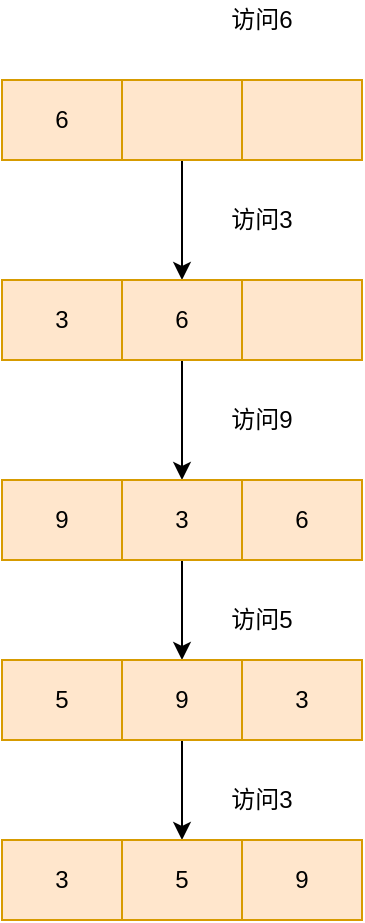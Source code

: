 <mxfile version="14.2.4" type="github">
  <diagram id="RM3w0XorAbCuJemfxaEq" name="Page-1">
    <mxGraphModel dx="946" dy="536" grid="1" gridSize="10" guides="1" tooltips="1" connect="1" arrows="1" fold="1" page="1" pageScale="1" pageWidth="827" pageHeight="1169" math="0" shadow="0">
      <root>
        <mxCell id="0" />
        <mxCell id="1" parent="0" />
        <mxCell id="dT8To8hcCCRivPOEcUgL-34" value="6" style="rounded=0;whiteSpace=wrap;html=1;fillColor=#ffe6cc;strokeColor=#d79b00;" vertex="1" parent="1">
          <mxGeometry x="500" y="140" width="60" height="40" as="geometry" />
        </mxCell>
        <mxCell id="dT8To8hcCCRivPOEcUgL-49" style="edgeStyle=orthogonalEdgeStyle;rounded=0;orthogonalLoop=1;jettySize=auto;html=1;exitX=0.5;exitY=1;exitDx=0;exitDy=0;entryX=0.5;entryY=0;entryDx=0;entryDy=0;" edge="1" parent="1" source="dT8To8hcCCRivPOEcUgL-35" target="dT8To8hcCCRivPOEcUgL-38">
          <mxGeometry relative="1" as="geometry" />
        </mxCell>
        <mxCell id="dT8To8hcCCRivPOEcUgL-35" value="" style="rounded=0;whiteSpace=wrap;html=1;fillColor=#ffe6cc;strokeColor=#d79b00;" vertex="1" parent="1">
          <mxGeometry x="560" y="140" width="60" height="40" as="geometry" />
        </mxCell>
        <mxCell id="dT8To8hcCCRivPOEcUgL-36" value="" style="rounded=0;whiteSpace=wrap;html=1;fillColor=#ffe6cc;strokeColor=#d79b00;" vertex="1" parent="1">
          <mxGeometry x="620" y="140" width="60" height="40" as="geometry" />
        </mxCell>
        <mxCell id="dT8To8hcCCRivPOEcUgL-37" value="3" style="rounded=0;whiteSpace=wrap;html=1;fillColor=#ffe6cc;strokeColor=#d79b00;" vertex="1" parent="1">
          <mxGeometry x="500" y="240" width="60" height="40" as="geometry" />
        </mxCell>
        <mxCell id="dT8To8hcCCRivPOEcUgL-50" style="edgeStyle=orthogonalEdgeStyle;rounded=0;orthogonalLoop=1;jettySize=auto;html=1;" edge="1" parent="1" source="dT8To8hcCCRivPOEcUgL-38" target="dT8To8hcCCRivPOEcUgL-41">
          <mxGeometry relative="1" as="geometry" />
        </mxCell>
        <mxCell id="dT8To8hcCCRivPOEcUgL-38" value="6" style="rounded=0;whiteSpace=wrap;html=1;fillColor=#ffe6cc;strokeColor=#d79b00;" vertex="1" parent="1">
          <mxGeometry x="560" y="240" width="60" height="40" as="geometry" />
        </mxCell>
        <mxCell id="dT8To8hcCCRivPOEcUgL-39" value="" style="rounded=0;whiteSpace=wrap;html=1;fillColor=#ffe6cc;strokeColor=#d79b00;" vertex="1" parent="1">
          <mxGeometry x="620" y="240" width="60" height="40" as="geometry" />
        </mxCell>
        <mxCell id="dT8To8hcCCRivPOEcUgL-40" value="9" style="rounded=0;whiteSpace=wrap;html=1;fillColor=#ffe6cc;strokeColor=#d79b00;" vertex="1" parent="1">
          <mxGeometry x="500" y="340" width="60" height="40" as="geometry" />
        </mxCell>
        <mxCell id="dT8To8hcCCRivPOEcUgL-51" style="edgeStyle=orthogonalEdgeStyle;rounded=0;orthogonalLoop=1;jettySize=auto;html=1;entryX=0.5;entryY=0;entryDx=0;entryDy=0;" edge="1" parent="1" source="dT8To8hcCCRivPOEcUgL-41" target="dT8To8hcCCRivPOEcUgL-44">
          <mxGeometry relative="1" as="geometry" />
        </mxCell>
        <mxCell id="dT8To8hcCCRivPOEcUgL-41" value="3" style="rounded=0;whiteSpace=wrap;html=1;fillColor=#ffe6cc;strokeColor=#d79b00;" vertex="1" parent="1">
          <mxGeometry x="560" y="340" width="60" height="40" as="geometry" />
        </mxCell>
        <mxCell id="dT8To8hcCCRivPOEcUgL-42" value="6" style="rounded=0;whiteSpace=wrap;html=1;fillColor=#ffe6cc;strokeColor=#d79b00;" vertex="1" parent="1">
          <mxGeometry x="620" y="340" width="60" height="40" as="geometry" />
        </mxCell>
        <mxCell id="dT8To8hcCCRivPOEcUgL-43" value="5" style="rounded=0;whiteSpace=wrap;html=1;fillColor=#ffe6cc;strokeColor=#d79b00;" vertex="1" parent="1">
          <mxGeometry x="500" y="430" width="60" height="40" as="geometry" />
        </mxCell>
        <mxCell id="dT8To8hcCCRivPOEcUgL-52" style="edgeStyle=orthogonalEdgeStyle;rounded=0;orthogonalLoop=1;jettySize=auto;html=1;" edge="1" parent="1" source="dT8To8hcCCRivPOEcUgL-44" target="dT8To8hcCCRivPOEcUgL-47">
          <mxGeometry relative="1" as="geometry" />
        </mxCell>
        <mxCell id="dT8To8hcCCRivPOEcUgL-44" value="9" style="rounded=0;whiteSpace=wrap;html=1;fillColor=#ffe6cc;strokeColor=#d79b00;" vertex="1" parent="1">
          <mxGeometry x="560" y="430" width="60" height="40" as="geometry" />
        </mxCell>
        <mxCell id="dT8To8hcCCRivPOEcUgL-45" value="3" style="rounded=0;whiteSpace=wrap;html=1;fillColor=#ffe6cc;strokeColor=#d79b00;" vertex="1" parent="1">
          <mxGeometry x="620" y="430" width="60" height="40" as="geometry" />
        </mxCell>
        <mxCell id="dT8To8hcCCRivPOEcUgL-46" value="3" style="rounded=0;whiteSpace=wrap;html=1;fillColor=#ffe6cc;strokeColor=#d79b00;" vertex="1" parent="1">
          <mxGeometry x="500" y="520" width="60" height="40" as="geometry" />
        </mxCell>
        <mxCell id="dT8To8hcCCRivPOEcUgL-47" value="5" style="rounded=0;whiteSpace=wrap;html=1;fillColor=#ffe6cc;strokeColor=#d79b00;" vertex="1" parent="1">
          <mxGeometry x="560" y="520" width="60" height="40" as="geometry" />
        </mxCell>
        <mxCell id="dT8To8hcCCRivPOEcUgL-48" value="9" style="rounded=0;whiteSpace=wrap;html=1;fillColor=#ffe6cc;strokeColor=#d79b00;" vertex="1" parent="1">
          <mxGeometry x="620" y="520" width="60" height="40" as="geometry" />
        </mxCell>
        <mxCell id="dT8To8hcCCRivPOEcUgL-53" value="访问3" style="text;html=1;strokeColor=none;fillColor=none;align=center;verticalAlign=middle;whiteSpace=wrap;rounded=0;" vertex="1" parent="1">
          <mxGeometry x="610" y="200" width="40" height="20" as="geometry" />
        </mxCell>
        <mxCell id="dT8To8hcCCRivPOEcUgL-54" value="访问6" style="text;html=1;strokeColor=none;fillColor=none;align=center;verticalAlign=middle;whiteSpace=wrap;rounded=0;" vertex="1" parent="1">
          <mxGeometry x="610" y="100" width="40" height="20" as="geometry" />
        </mxCell>
        <mxCell id="dT8To8hcCCRivPOEcUgL-55" value="访问9" style="text;html=1;strokeColor=none;fillColor=none;align=center;verticalAlign=middle;whiteSpace=wrap;rounded=0;" vertex="1" parent="1">
          <mxGeometry x="610" y="300" width="40" height="20" as="geometry" />
        </mxCell>
        <mxCell id="dT8To8hcCCRivPOEcUgL-56" value="访问5" style="text;html=1;strokeColor=none;fillColor=none;align=center;verticalAlign=middle;whiteSpace=wrap;rounded=0;" vertex="1" parent="1">
          <mxGeometry x="610" y="400" width="40" height="20" as="geometry" />
        </mxCell>
        <mxCell id="dT8To8hcCCRivPOEcUgL-57" value="访问3" style="text;html=1;strokeColor=none;fillColor=none;align=center;verticalAlign=middle;whiteSpace=wrap;rounded=0;" vertex="1" parent="1">
          <mxGeometry x="610" y="490" width="40" height="20" as="geometry" />
        </mxCell>
      </root>
    </mxGraphModel>
  </diagram>
</mxfile>

